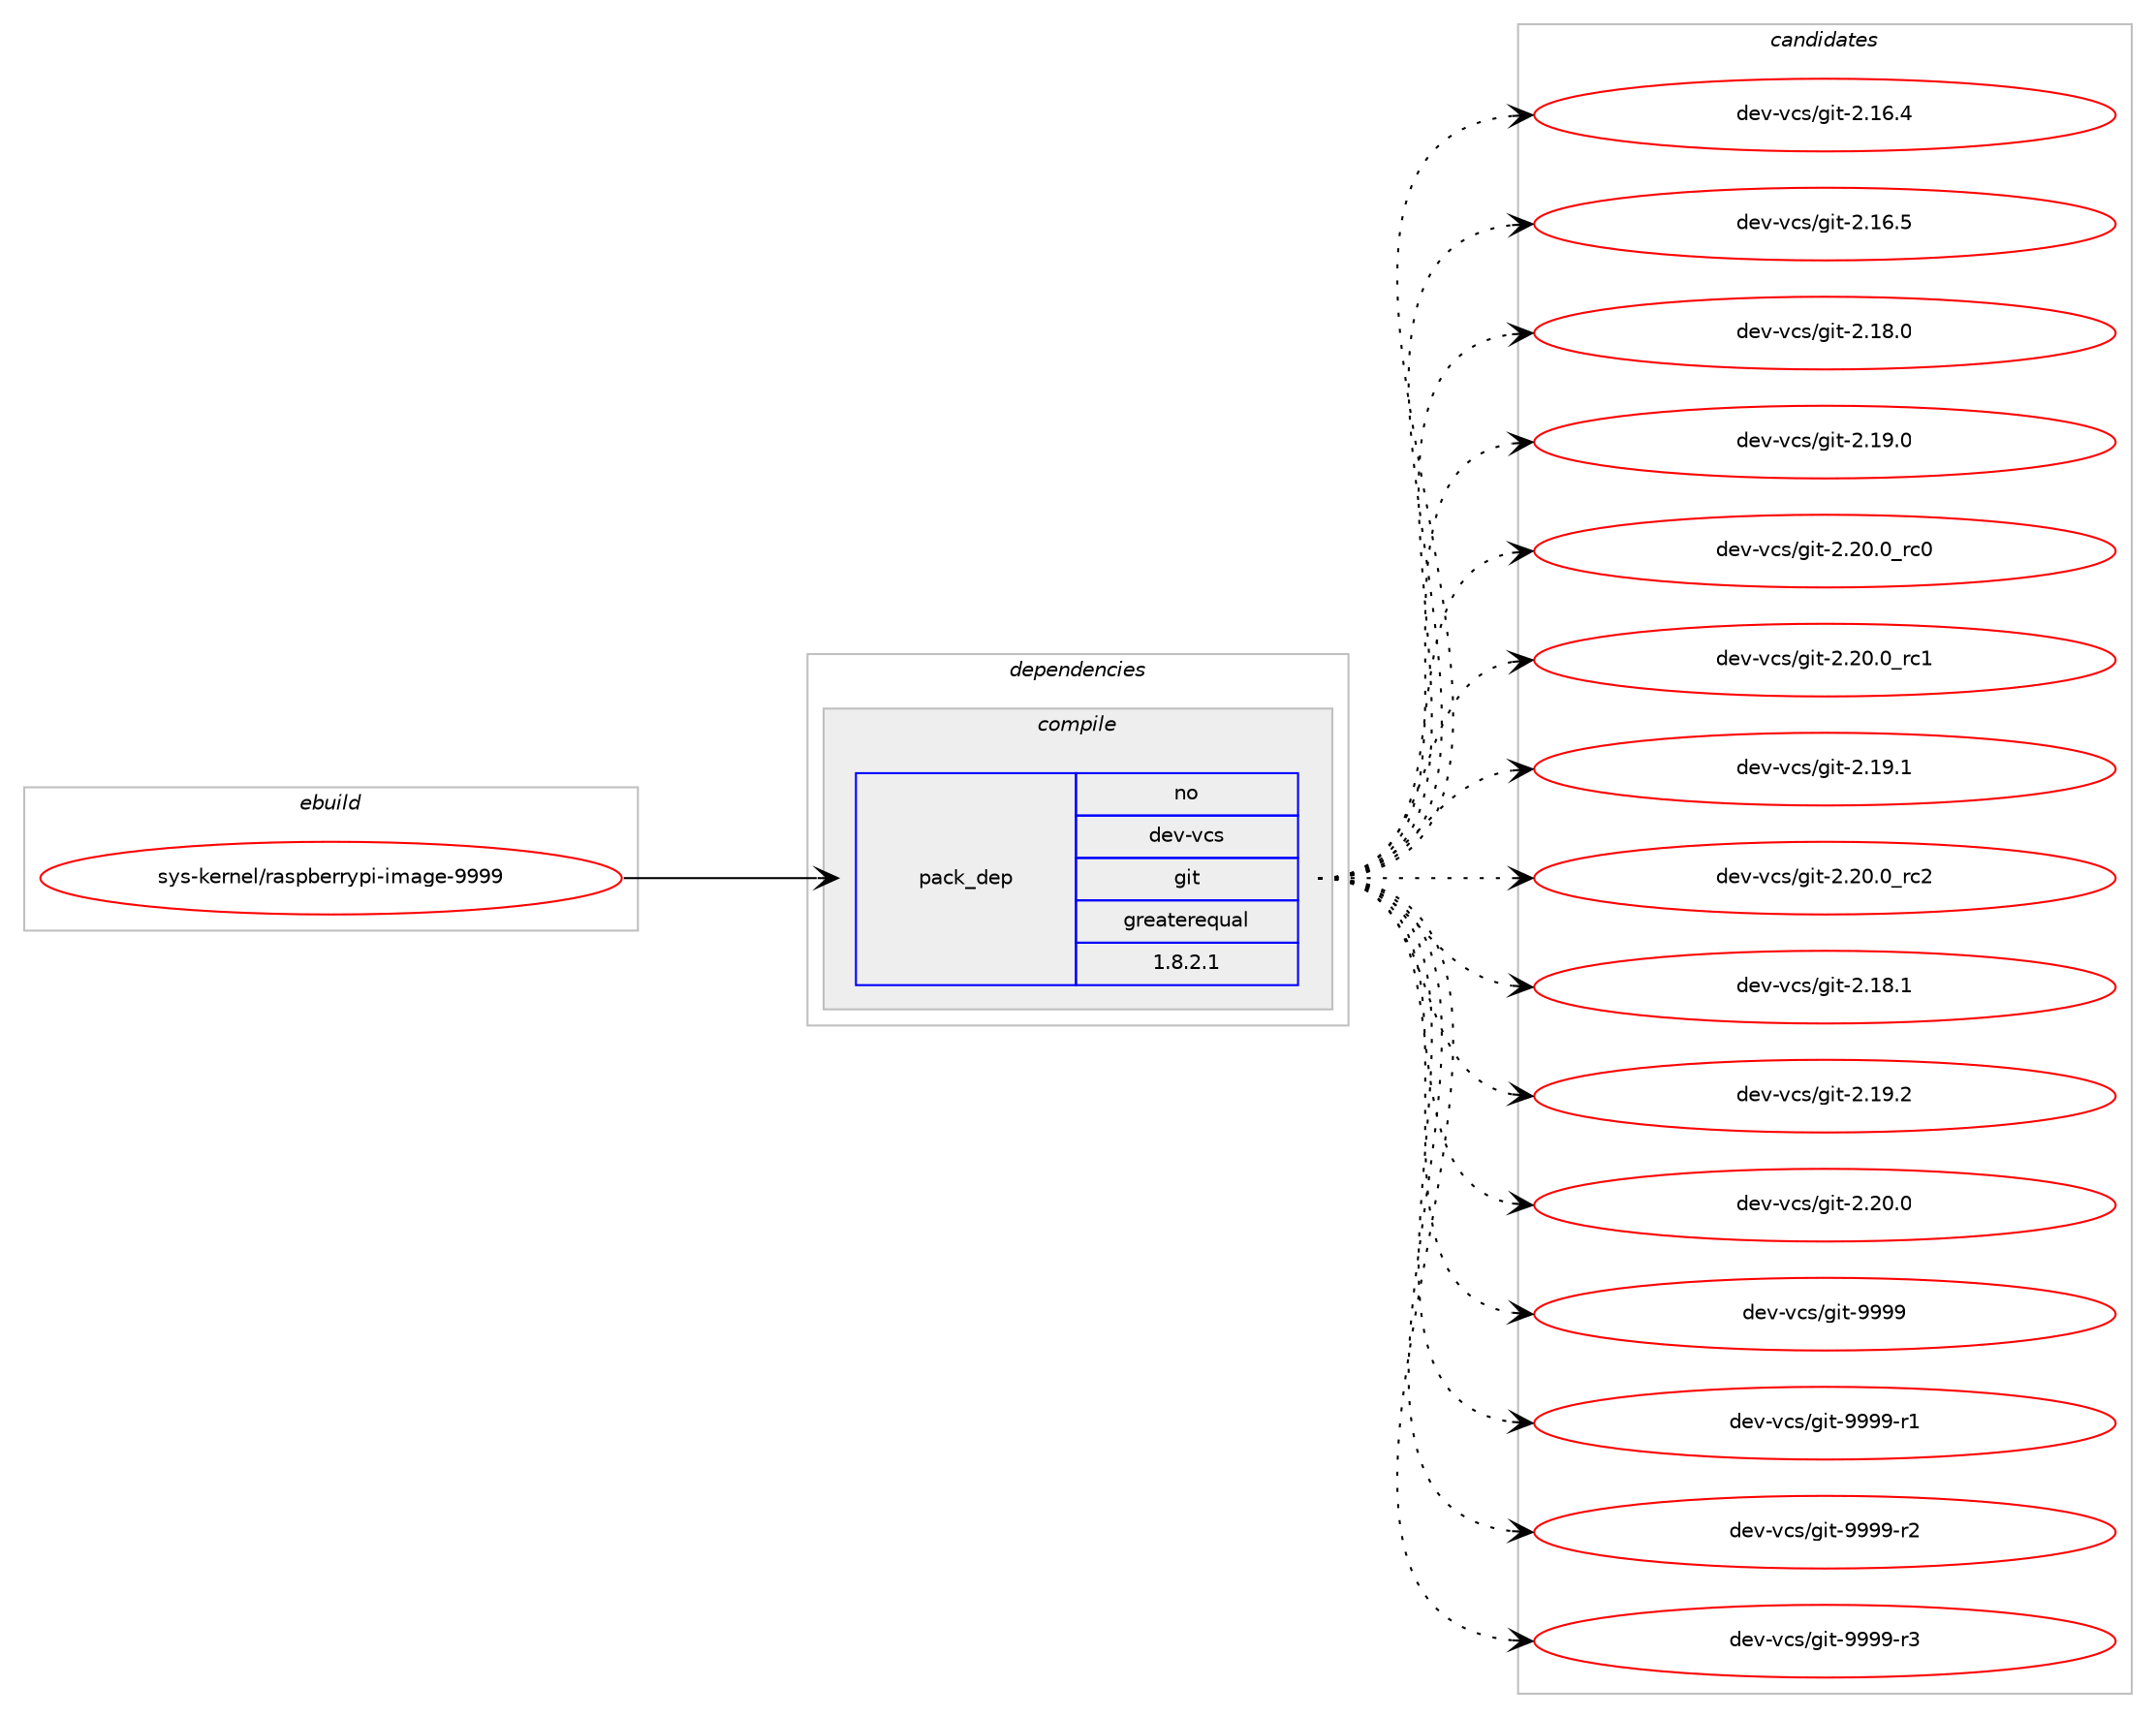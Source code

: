 digraph prolog {

# *************
# Graph options
# *************

newrank=true;
concentrate=true;
compound=true;
graph [rankdir=LR,fontname=Helvetica,fontsize=10,ranksep=1.5];#, ranksep=2.5, nodesep=0.2];
edge  [arrowhead=vee];
node  [fontname=Helvetica,fontsize=10];

# **********
# The ebuild
# **********

subgraph cluster_leftcol {
color=gray;
rank=same;
label=<<i>ebuild</i>>;
id [label="sys-kernel/raspberrypi-image-9999", color=red, width=4, href="../sys-kernel/raspberrypi-image-9999.svg"];
}

# ****************
# The dependencies
# ****************

subgraph cluster_midcol {
color=gray;
label=<<i>dependencies</i>>;
subgraph cluster_compile {
fillcolor="#eeeeee";
style=filled;
label=<<i>compile</i>>;
subgraph pack6431 {
dependency7741 [label=<<TABLE BORDER="0" CELLBORDER="1" CELLSPACING="0" CELLPADDING="4" WIDTH="220"><TR><TD ROWSPAN="6" CELLPADDING="30">pack_dep</TD></TR><TR><TD WIDTH="110">no</TD></TR><TR><TD>dev-vcs</TD></TR><TR><TD>git</TD></TR><TR><TD>greaterequal</TD></TR><TR><TD>1.8.2.1</TD></TR></TABLE>>, shape=none, color=blue];
}
id:e -> dependency7741:w [weight=20,style="solid",arrowhead="vee"];
}
subgraph cluster_compileandrun {
fillcolor="#eeeeee";
style=filled;
label=<<i>compile and run</i>>;
}
subgraph cluster_run {
fillcolor="#eeeeee";
style=filled;
label=<<i>run</i>>;
}
}

# **************
# The candidates
# **************

subgraph cluster_choices {
rank=same;
color=gray;
label=<<i>candidates</i>>;

subgraph choice6431 {
color=black;
nodesep=1;
choice10010111845118991154710310511645504649544652 [label="dev-vcs/git-2.16.4", color=red, width=4,href="../dev-vcs/git-2.16.4.svg"];
choice10010111845118991154710310511645504649544653 [label="dev-vcs/git-2.16.5", color=red, width=4,href="../dev-vcs/git-2.16.5.svg"];
choice10010111845118991154710310511645504649564648 [label="dev-vcs/git-2.18.0", color=red, width=4,href="../dev-vcs/git-2.18.0.svg"];
choice10010111845118991154710310511645504649574648 [label="dev-vcs/git-2.19.0", color=red, width=4,href="../dev-vcs/git-2.19.0.svg"];
choice10010111845118991154710310511645504650484648951149948 [label="dev-vcs/git-2.20.0_rc0", color=red, width=4,href="../dev-vcs/git-2.20.0_rc0.svg"];
choice10010111845118991154710310511645504650484648951149949 [label="dev-vcs/git-2.20.0_rc1", color=red, width=4,href="../dev-vcs/git-2.20.0_rc1.svg"];
choice10010111845118991154710310511645504649574649 [label="dev-vcs/git-2.19.1", color=red, width=4,href="../dev-vcs/git-2.19.1.svg"];
choice10010111845118991154710310511645504650484648951149950 [label="dev-vcs/git-2.20.0_rc2", color=red, width=4,href="../dev-vcs/git-2.20.0_rc2.svg"];
choice10010111845118991154710310511645504649564649 [label="dev-vcs/git-2.18.1", color=red, width=4,href="../dev-vcs/git-2.18.1.svg"];
choice10010111845118991154710310511645504649574650 [label="dev-vcs/git-2.19.2", color=red, width=4,href="../dev-vcs/git-2.19.2.svg"];
choice10010111845118991154710310511645504650484648 [label="dev-vcs/git-2.20.0", color=red, width=4,href="../dev-vcs/git-2.20.0.svg"];
choice1001011184511899115471031051164557575757 [label="dev-vcs/git-9999", color=red, width=4,href="../dev-vcs/git-9999.svg"];
choice10010111845118991154710310511645575757574511449 [label="dev-vcs/git-9999-r1", color=red, width=4,href="../dev-vcs/git-9999-r1.svg"];
choice10010111845118991154710310511645575757574511450 [label="dev-vcs/git-9999-r2", color=red, width=4,href="../dev-vcs/git-9999-r2.svg"];
choice10010111845118991154710310511645575757574511451 [label="dev-vcs/git-9999-r3", color=red, width=4,href="../dev-vcs/git-9999-r3.svg"];
dependency7741:e -> choice10010111845118991154710310511645504649544652:w [style=dotted,weight="100"];
dependency7741:e -> choice10010111845118991154710310511645504649544653:w [style=dotted,weight="100"];
dependency7741:e -> choice10010111845118991154710310511645504649564648:w [style=dotted,weight="100"];
dependency7741:e -> choice10010111845118991154710310511645504649574648:w [style=dotted,weight="100"];
dependency7741:e -> choice10010111845118991154710310511645504650484648951149948:w [style=dotted,weight="100"];
dependency7741:e -> choice10010111845118991154710310511645504650484648951149949:w [style=dotted,weight="100"];
dependency7741:e -> choice10010111845118991154710310511645504649574649:w [style=dotted,weight="100"];
dependency7741:e -> choice10010111845118991154710310511645504650484648951149950:w [style=dotted,weight="100"];
dependency7741:e -> choice10010111845118991154710310511645504649564649:w [style=dotted,weight="100"];
dependency7741:e -> choice10010111845118991154710310511645504649574650:w [style=dotted,weight="100"];
dependency7741:e -> choice10010111845118991154710310511645504650484648:w [style=dotted,weight="100"];
dependency7741:e -> choice1001011184511899115471031051164557575757:w [style=dotted,weight="100"];
dependency7741:e -> choice10010111845118991154710310511645575757574511449:w [style=dotted,weight="100"];
dependency7741:e -> choice10010111845118991154710310511645575757574511450:w [style=dotted,weight="100"];
dependency7741:e -> choice10010111845118991154710310511645575757574511451:w [style=dotted,weight="100"];
}
}

}
